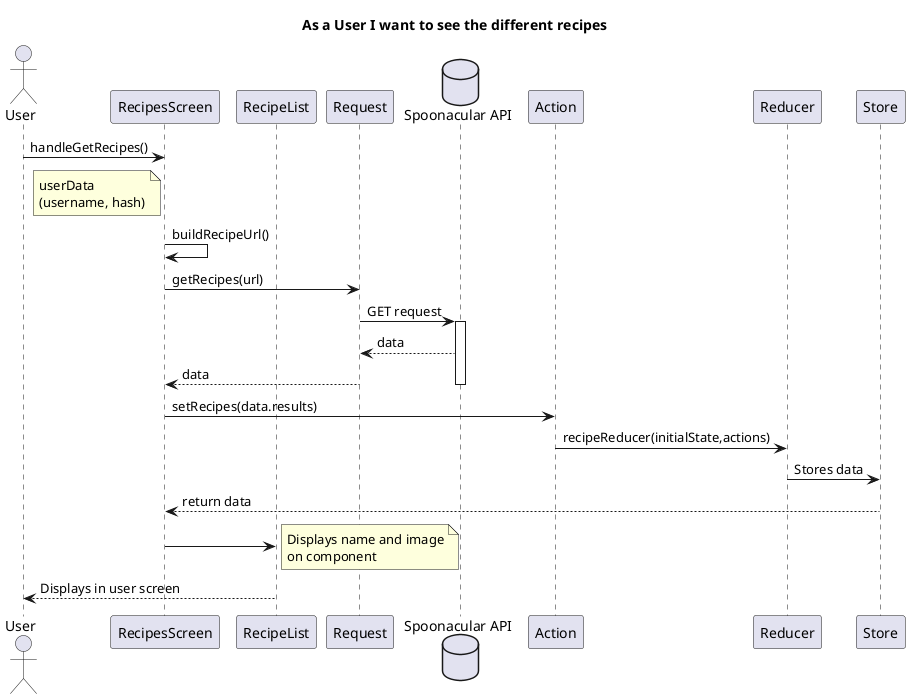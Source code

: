 @startuml
actor User as User
title As a User I want to see the different recipes

participant "RecipesScreen" as Screen
participant "RecipeList" as List

participant "Request" as Request
database "Spoonacular API" as Server
participant "Action" as AR
participant "Reducer" as RD
participant "Store" as Store
User->Screen:handleGetRecipes()
Note left of Screen: userData\n(username, hash)
Screen->Screen:buildRecipeUrl()
Screen->Request:getRecipes(url)
Request -> Server: GET request
activate Server
Server --> Request: data
Request-->Screen:data
deactivate Server
Screen->AR:setRecipes(data.results)
AR->RD:recipeReducer(initialState,actions)
RD->"Store":Stores data
Store-->Screen:return data
Screen->List
note right
Displays name and image
on component
end note
List-->User:Displays in user screen
@enduml
